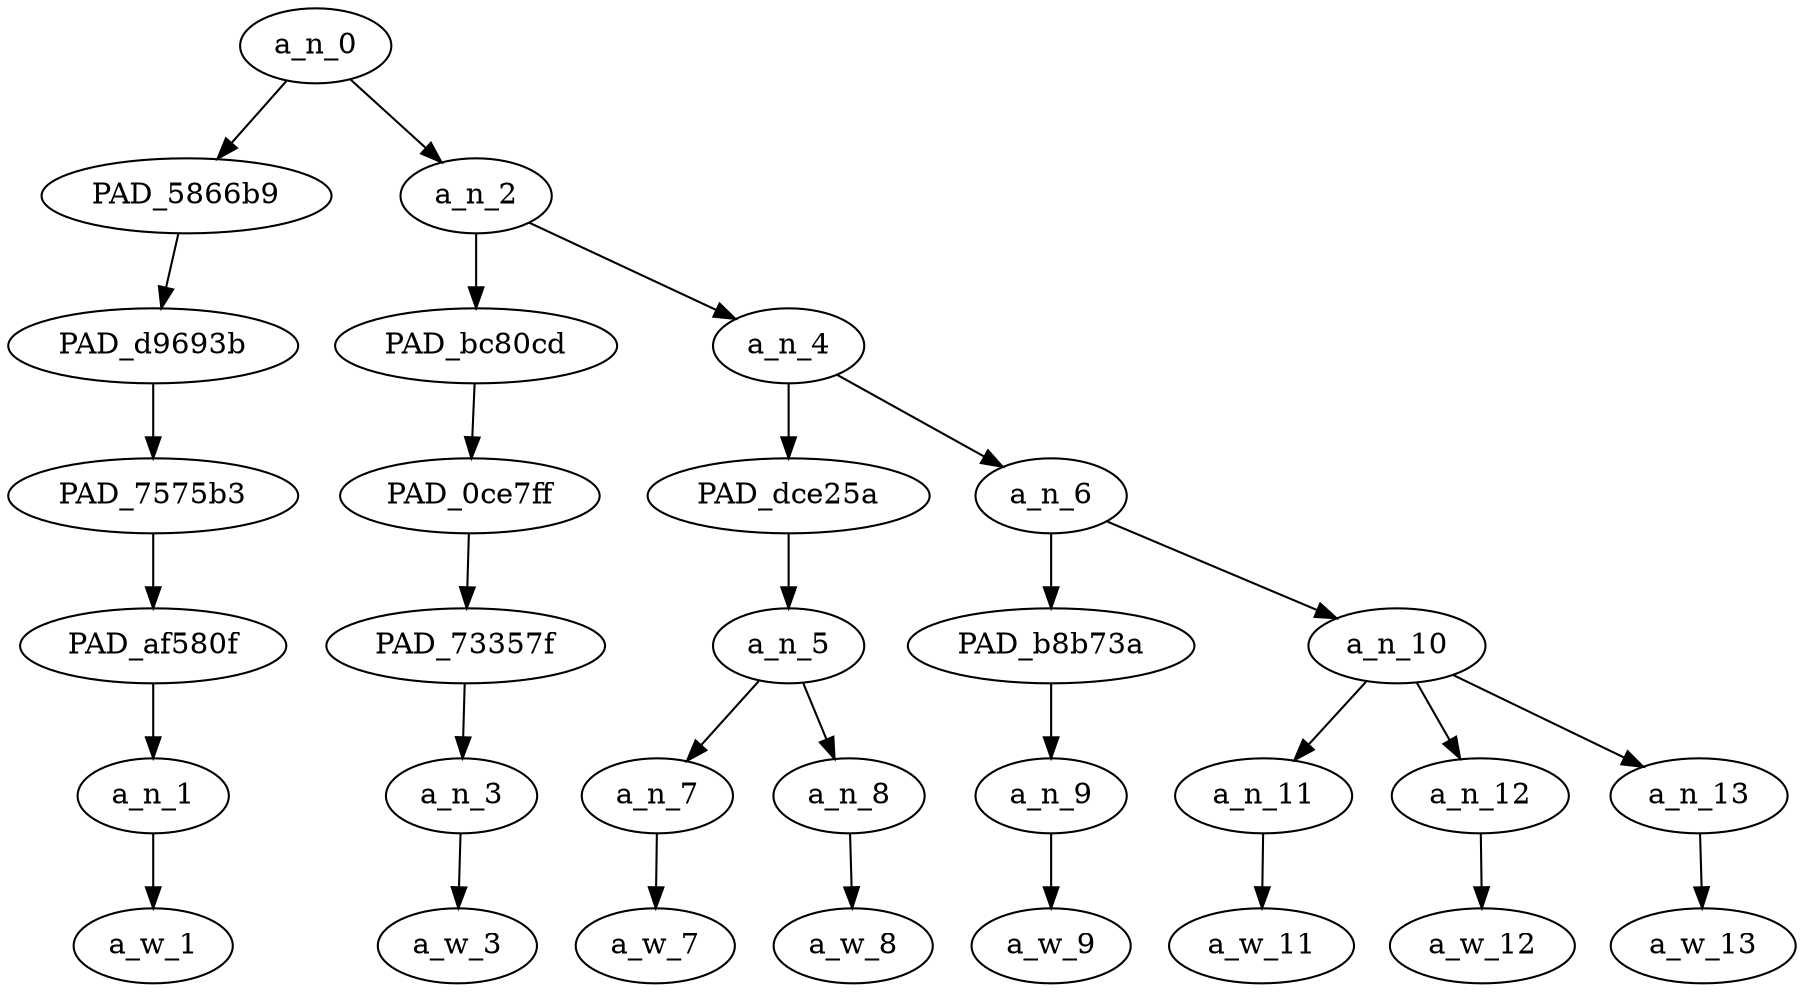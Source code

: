strict digraph "" {
	a_n_0	[div_dir=1,
		index=0,
		level=6,
		pos="1.1875,6!",
		text_span="[0, 1, 2, 3, 4, 5, 6, 7]",
		value=0.99999996];
	PAD_5866b9	[div_dir=-1,
		index=0,
		level=5,
		pos="0.0,5!",
		text_span="[0]",
		value=0.07308333];
	a_n_0 -> PAD_5866b9;
	a_n_2	[div_dir=1,
		index=1,
		level=5,
		pos="2.375,5!",
		text_span="[1, 2, 3, 4, 5, 6, 7]",
		value=0.92675362];
	a_n_0 -> a_n_2;
	PAD_d9693b	[div_dir=-1,
		index=0,
		level=4,
		pos="0.0,4!",
		text_span="[0]",
		value=0.07308333];
	PAD_5866b9 -> PAD_d9693b;
	PAD_7575b3	[div_dir=-1,
		index=0,
		level=3,
		pos="0.0,3!",
		text_span="[0]",
		value=0.07308333];
	PAD_d9693b -> PAD_7575b3;
	PAD_af580f	[div_dir=-1,
		index=0,
		level=2,
		pos="0.0,2!",
		text_span="[0]",
		value=0.07308333];
	PAD_7575b3 -> PAD_af580f;
	a_n_1	[div_dir=-1,
		index=0,
		level=1,
		pos="0.0,1!",
		text_span="[0]",
		value=0.07308333];
	PAD_af580f -> a_n_1;
	a_w_1	[div_dir=0,
		index=0,
		level=0,
		pos="0,0!",
		text_span="[0]",
		value=i];
	a_n_1 -> a_w_1;
	PAD_bc80cd	[div_dir=-1,
		index=1,
		level=4,
		pos="1.0,4!",
		text_span="[1]",
		value=0.07434768];
	a_n_2 -> PAD_bc80cd;
	a_n_4	[div_dir=1,
		index=2,
		level=4,
		pos="3.75,4!",
		text_span="[2, 3, 4, 5, 6, 7]",
		value=0.85221734];
	a_n_2 -> a_n_4;
	PAD_0ce7ff	[div_dir=-1,
		index=1,
		level=3,
		pos="1.0,3!",
		text_span="[1]",
		value=0.07434768];
	PAD_bc80cd -> PAD_0ce7ff;
	PAD_73357f	[div_dir=-1,
		index=1,
		level=2,
		pos="1.0,2!",
		text_span="[1]",
		value=0.07434768];
	PAD_0ce7ff -> PAD_73357f;
	a_n_3	[div_dir=-1,
		index=1,
		level=1,
		pos="1.0,1!",
		text_span="[1]",
		value=0.07434768];
	PAD_73357f -> a_n_3;
	a_w_3	[div_dir=0,
		index=1,
		level=0,
		pos="1,0!",
		text_span="[1]",
		value=am];
	a_n_3 -> a_w_3;
	PAD_dce25a	[div_dir=1,
		index=2,
		level=3,
		pos="2.5,3!",
		text_span="[2, 3]",
		value=0.21983538];
	a_n_4 -> PAD_dce25a;
	a_n_6	[div_dir=-1,
		index=3,
		level=3,
		pos="5.0,3!",
		text_span="[4, 5, 6, 7]",
		value=0.63210152];
	a_n_4 -> a_n_6;
	a_n_5	[div_dir=1,
		index=2,
		level=2,
		pos="2.5,2!",
		text_span="[2, 3]",
		value=0.21983538];
	PAD_dce25a -> a_n_5;
	a_n_7	[div_dir=1,
		index=2,
		level=1,
		pos="2.0,1!",
		text_span="[2]",
		value=0.08036955];
	a_n_5 -> a_n_7;
	a_n_8	[div_dir=1,
		index=3,
		level=1,
		pos="3.0,1!",
		text_span="[3]",
		value=0.13885331];
	a_n_5 -> a_n_8;
	a_w_7	[div_dir=0,
		index=2,
		level=0,
		pos="2,0!",
		text_span="[2]",
		value=the];
	a_n_7 -> a_w_7;
	a_w_8	[div_dir=0,
		index=3,
		level=0,
		pos="3,0!",
		text_span="[3]",
		value=collector];
	a_n_8 -> a_w_8;
	PAD_b8b73a	[div_dir=1,
		index=3,
		level=2,
		pos="4.0,2!",
		text_span="[4]",
		value=0.08019494];
	a_n_6 -> PAD_b8b73a;
	a_n_10	[div_dir=-1,
		index=4,
		level=2,
		pos="6.0,2!",
		text_span="[5, 6, 7]",
		value=0.55185504];
	a_n_6 -> a_n_10;
	a_n_9	[div_dir=1,
		index=4,
		level=1,
		pos="4.0,1!",
		text_span="[4]",
		value=0.08019494];
	PAD_b8b73a -> a_n_9;
	a_w_9	[div_dir=0,
		index=4,
		level=0,
		pos="4,0!",
		text_span="[4]",
		value=of];
	a_n_9 -> a_w_9;
	a_n_11	[div_dir=-1,
		index=5,
		level=1,
		pos="5.0,1!",
		text_span="[5]",
		value=0.09461847];
	a_n_10 -> a_n_11;
	a_n_12	[div_dir=1,
		index=6,
		level=1,
		pos="6.0,1!",
		text_span="[6]",
		value=0.12888875];
	a_n_10 -> a_n_12;
	a_n_13	[div_dir=-1,
		index=7,
		level=1,
		pos="7.0,1!",
		text_span="[7]",
		value=0.32805298];
	a_n_10 -> a_n_13;
	a_w_11	[div_dir=0,
		index=5,
		level=0,
		pos="5,0!",
		text_span="[5]",
		value=all];
	a_n_11 -> a_w_11;
	a_w_12	[div_dir=0,
		index=6,
		level=0,
		pos="6,0!",
		text_span="[6]",
		value=white];
	a_n_12 -> a_w_12;
	a_w_13	[div_dir=0,
		index=7,
		level=0,
		pos="7,0!",
		text_span="[7]",
		value=sauces];
	a_n_13 -> a_w_13;
}
